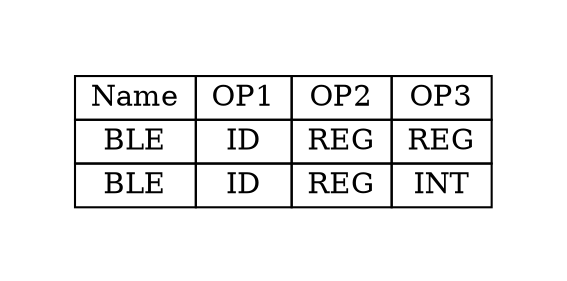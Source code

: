 digraph{
graph [pad="0.5", nodesep="0.5", ranksep="2" ]
node [shape=plain]
Foo [label=<
<table border="0" cellborder="1" cellspacing="0">
<tr><td> Name </td> <td> OP1 </td><td> OP2 </td><td> OP3 </td> </tr>
<tr><td> BLE </td><td> ID </td><td> REG </td><td> REG </td> </tr>
<tr><td> BLE </td><td> ID </td><td> REG </td><td> INT </td> </tr>
</table>>];
}
